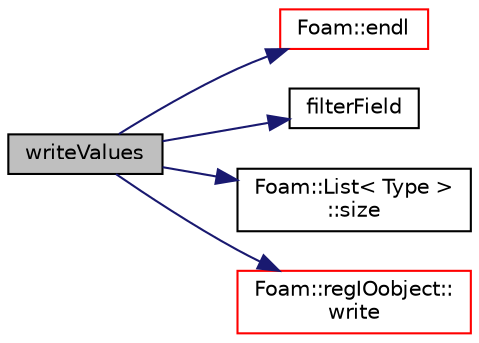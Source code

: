 digraph "writeValues"
{
  bgcolor="transparent";
  edge [fontname="Helvetica",fontsize="10",labelfontname="Helvetica",labelfontsize="10"];
  node [fontname="Helvetica",fontsize="10",shape=record];
  rankdir="LR";
  Node458 [label="writeValues",height=0.2,width=0.4,color="black", fillcolor="grey75", style="filled", fontcolor="black"];
  Node458 -> Node459 [color="midnightblue",fontsize="10",style="solid",fontname="Helvetica"];
  Node459 [label="Foam::endl",height=0.2,width=0.4,color="red",URL="$a21851.html#a2db8fe02a0d3909e9351bb4275b23ce4",tooltip="Add newline and flush stream. "];
  Node458 -> Node461 [color="midnightblue",fontsize="10",style="solid",fontname="Helvetica"];
  Node461 [label="filterField",height=0.2,width=0.4,color="black",URL="$a24189.html#a828a5ba73185f8ac31a11a8a9fd9b3f2",tooltip="Filter a field according to cellIds. "];
  Node458 -> Node462 [color="midnightblue",fontsize="10",style="solid",fontname="Helvetica"];
  Node462 [label="Foam::List\< Type \>\l::size",height=0.2,width=0.4,color="black",URL="$a26833.html#a8a5f6fa29bd4b500caf186f60245b384",tooltip="Override size to be inconsistent with allocated storage. "];
  Node458 -> Node463 [color="midnightblue",fontsize="10",style="solid",fontname="Helvetica"];
  Node463 [label="Foam::regIOobject::\lwrite",height=0.2,width=0.4,color="red",URL="$a27441.html#ad48b7b943e88478c15879659cce7aebc",tooltip="Write using setting from DB. "];
}
